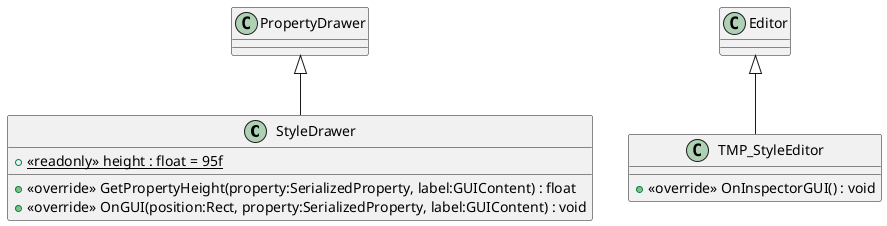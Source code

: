 @startuml
class StyleDrawer {
    + {static} <<readonly>> height : float = 95f
    + <<override>> GetPropertyHeight(property:SerializedProperty, label:GUIContent) : float
    + <<override>> OnGUI(position:Rect, property:SerializedProperty, label:GUIContent) : void
}
class TMP_StyleEditor {
    + <<override>> OnInspectorGUI() : void
}
PropertyDrawer <|-- StyleDrawer
Editor <|-- TMP_StyleEditor
@enduml
